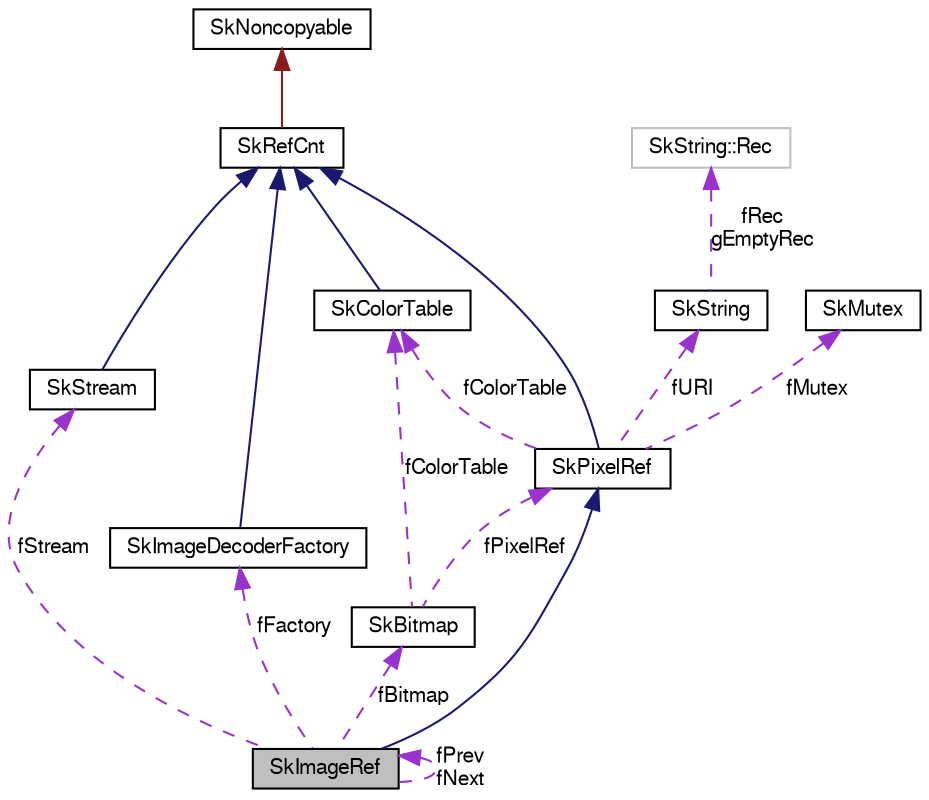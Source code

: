 digraph G
{
  edge [fontname="FreeSans",fontsize="10",labelfontname="FreeSans",labelfontsize="10"];
  node [fontname="FreeSans",fontsize="10",shape=record];
  Node1 [label="SkImageRef",height=0.2,width=0.4,color="black", fillcolor="grey75", style="filled" fontcolor="black"];
  Node2 -> Node1 [dir=back,color="midnightblue",fontsize="10",style="solid",fontname="FreeSans"];
  Node2 [label="SkPixelRef",height=0.2,width=0.4,color="black", fillcolor="white", style="filled",URL="$class_sk_pixel_ref.html"];
  Node3 -> Node2 [dir=back,color="midnightblue",fontsize="10",style="solid",fontname="FreeSans"];
  Node3 [label="SkRefCnt",height=0.2,width=0.4,color="black", fillcolor="white", style="filled",URL="$class_sk_ref_cnt.html"];
  Node4 -> Node3 [dir=back,color="firebrick4",fontsize="10",style="solid",fontname="FreeSans"];
  Node4 [label="SkNoncopyable",height=0.2,width=0.4,color="black", fillcolor="white", style="filled",URL="$class_sk_noncopyable.html"];
  Node5 -> Node2 [dir=back,color="darkorchid3",fontsize="10",style="dashed",label="fColorTable",fontname="FreeSans"];
  Node5 [label="SkColorTable",height=0.2,width=0.4,color="black", fillcolor="white", style="filled",URL="$class_sk_color_table.html"];
  Node3 -> Node5 [dir=back,color="midnightblue",fontsize="10",style="solid",fontname="FreeSans"];
  Node6 -> Node2 [dir=back,color="darkorchid3",fontsize="10",style="dashed",label="fMutex",fontname="FreeSans"];
  Node6 [label="SkMutex",height=0.2,width=0.4,color="black", fillcolor="white", style="filled",URL="$class_sk_mutex.html"];
  Node7 -> Node2 [dir=back,color="darkorchid3",fontsize="10",style="dashed",label="fURI",fontname="FreeSans"];
  Node7 [label="SkString",height=0.2,width=0.4,color="black", fillcolor="white", style="filled",URL="$class_sk_string.html"];
  Node8 -> Node7 [dir=back,color="darkorchid3",fontsize="10",style="dashed",label="fRec\ngEmptyRec",fontname="FreeSans"];
  Node8 [label="SkString::Rec",height=0.2,width=0.4,color="grey75", fillcolor="white", style="filled"];
  Node9 -> Node1 [dir=back,color="darkorchid3",fontsize="10",style="dashed",label="fBitmap",fontname="FreeSans"];
  Node9 [label="SkBitmap",height=0.2,width=0.4,color="black", fillcolor="white", style="filled",URL="$class_sk_bitmap.html"];
  Node5 -> Node9 [dir=back,color="darkorchid3",fontsize="10",style="dashed",label="fColorTable",fontname="FreeSans"];
  Node2 -> Node9 [dir=back,color="darkorchid3",fontsize="10",style="dashed",label="fPixelRef",fontname="FreeSans"];
  Node1 -> Node1 [dir=back,color="darkorchid3",fontsize="10",style="dashed",label="fPrev\nfNext",fontname="FreeSans"];
  Node10 -> Node1 [dir=back,color="darkorchid3",fontsize="10",style="dashed",label="fStream",fontname="FreeSans"];
  Node10 [label="SkStream",height=0.2,width=0.4,color="black", fillcolor="white", style="filled",URL="$class_sk_stream.html"];
  Node3 -> Node10 [dir=back,color="midnightblue",fontsize="10",style="solid",fontname="FreeSans"];
  Node11 -> Node1 [dir=back,color="darkorchid3",fontsize="10",style="dashed",label="fFactory",fontname="FreeSans"];
  Node11 [label="SkImageDecoderFactory",height=0.2,width=0.4,color="black", fillcolor="white", style="filled",URL="$class_sk_image_decoder_factory.html"];
  Node3 -> Node11 [dir=back,color="midnightblue",fontsize="10",style="solid",fontname="FreeSans"];
}
